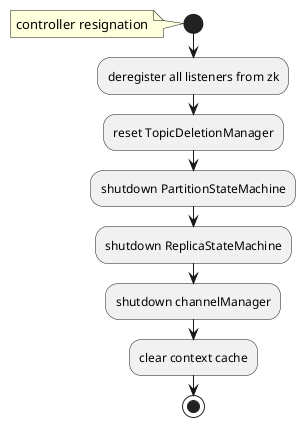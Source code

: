 @startuml
start
note left: controller resignation
:deregister all listeners from zk;
:reset TopicDeletionManager;
:shutdown PartitionStateMachine;
:shutdown ReplicaStateMachine;
:shutdown channelManager;
:clear context cache;
stop
@enduml
